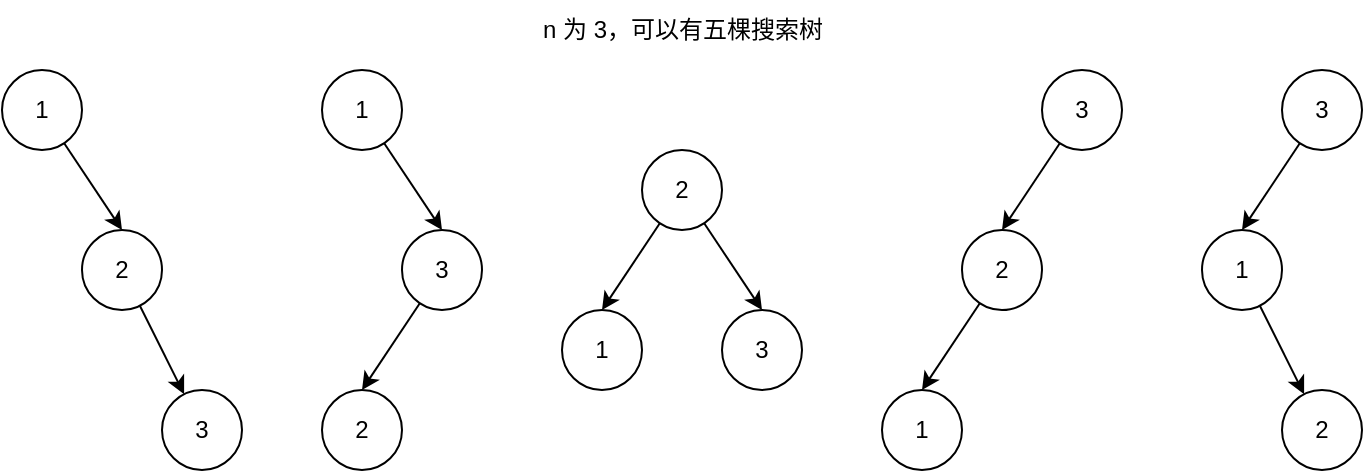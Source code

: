 <mxfile version="24.7.17">
  <diagram name="第 1 页" id="HisrXVa3QNi4LKDitMKO">
    <mxGraphModel dx="954" dy="727" grid="1" gridSize="10" guides="1" tooltips="1" connect="1" arrows="1" fold="1" page="1" pageScale="1" pageWidth="827" pageHeight="1169" math="0" shadow="0">
      <root>
        <mxCell id="0" />
        <mxCell id="1" parent="0" />
        <mxCell id="wTe-GD2RQ0ojT4zL2Bbi-17" style="rounded=0;orthogonalLoop=1;jettySize=auto;html=1;" edge="1" parent="1" source="wTe-GD2RQ0ojT4zL2Bbi-1" target="wTe-GD2RQ0ojT4zL2Bbi-3">
          <mxGeometry relative="1" as="geometry" />
        </mxCell>
        <mxCell id="wTe-GD2RQ0ojT4zL2Bbi-1" value="2" style="ellipse;whiteSpace=wrap;html=1;aspect=fixed;" vertex="1" parent="1">
          <mxGeometry x="80" y="160" width="40" height="40" as="geometry" />
        </mxCell>
        <mxCell id="wTe-GD2RQ0ojT4zL2Bbi-18" style="rounded=0;orthogonalLoop=1;jettySize=auto;html=1;entryX=0.5;entryY=0;entryDx=0;entryDy=0;" edge="1" parent="1" source="wTe-GD2RQ0ojT4zL2Bbi-2" target="wTe-GD2RQ0ojT4zL2Bbi-1">
          <mxGeometry relative="1" as="geometry" />
        </mxCell>
        <mxCell id="wTe-GD2RQ0ojT4zL2Bbi-2" value="1" style="ellipse;whiteSpace=wrap;html=1;aspect=fixed;" vertex="1" parent="1">
          <mxGeometry x="40" y="80" width="40" height="40" as="geometry" />
        </mxCell>
        <mxCell id="wTe-GD2RQ0ojT4zL2Bbi-3" value="3" style="ellipse;whiteSpace=wrap;html=1;aspect=fixed;" vertex="1" parent="1">
          <mxGeometry x="120" y="240" width="40" height="40" as="geometry" />
        </mxCell>
        <mxCell id="wTe-GD2RQ0ojT4zL2Bbi-20" style="rounded=0;orthogonalLoop=1;jettySize=auto;html=1;entryX=0.5;entryY=0;entryDx=0;entryDy=0;" edge="1" parent="1" source="wTe-GD2RQ0ojT4zL2Bbi-4" target="wTe-GD2RQ0ojT4zL2Bbi-6">
          <mxGeometry relative="1" as="geometry" />
        </mxCell>
        <mxCell id="wTe-GD2RQ0ojT4zL2Bbi-4" value="3" style="ellipse;whiteSpace=wrap;html=1;aspect=fixed;" vertex="1" parent="1">
          <mxGeometry x="240" y="160" width="40" height="40" as="geometry" />
        </mxCell>
        <mxCell id="wTe-GD2RQ0ojT4zL2Bbi-19" style="rounded=0;orthogonalLoop=1;jettySize=auto;html=1;entryX=0.5;entryY=0;entryDx=0;entryDy=0;" edge="1" parent="1" source="wTe-GD2RQ0ojT4zL2Bbi-5" target="wTe-GD2RQ0ojT4zL2Bbi-4">
          <mxGeometry relative="1" as="geometry" />
        </mxCell>
        <mxCell id="wTe-GD2RQ0ojT4zL2Bbi-5" value="1" style="ellipse;whiteSpace=wrap;html=1;aspect=fixed;" vertex="1" parent="1">
          <mxGeometry x="200" y="80" width="40" height="40" as="geometry" />
        </mxCell>
        <mxCell id="wTe-GD2RQ0ojT4zL2Bbi-6" value="2" style="ellipse;whiteSpace=wrap;html=1;aspect=fixed;" vertex="1" parent="1">
          <mxGeometry x="200" y="240" width="40" height="40" as="geometry" />
        </mxCell>
        <mxCell id="wTe-GD2RQ0ojT4zL2Bbi-21" style="rounded=0;orthogonalLoop=1;jettySize=auto;html=1;entryX=0.5;entryY=0;entryDx=0;entryDy=0;" edge="1" parent="1" source="wTe-GD2RQ0ojT4zL2Bbi-7" target="wTe-GD2RQ0ojT4zL2Bbi-9">
          <mxGeometry relative="1" as="geometry" />
        </mxCell>
        <mxCell id="wTe-GD2RQ0ojT4zL2Bbi-22" style="rounded=0;orthogonalLoop=1;jettySize=auto;html=1;entryX=0.5;entryY=0;entryDx=0;entryDy=0;" edge="1" parent="1" source="wTe-GD2RQ0ojT4zL2Bbi-7" target="wTe-GD2RQ0ojT4zL2Bbi-8">
          <mxGeometry relative="1" as="geometry" />
        </mxCell>
        <mxCell id="wTe-GD2RQ0ojT4zL2Bbi-7" value="2" style="ellipse;whiteSpace=wrap;html=1;aspect=fixed;" vertex="1" parent="1">
          <mxGeometry x="360" y="120" width="40" height="40" as="geometry" />
        </mxCell>
        <mxCell id="wTe-GD2RQ0ojT4zL2Bbi-8" value="3" style="ellipse;whiteSpace=wrap;html=1;aspect=fixed;" vertex="1" parent="1">
          <mxGeometry x="400" y="200" width="40" height="40" as="geometry" />
        </mxCell>
        <mxCell id="wTe-GD2RQ0ojT4zL2Bbi-9" value="1" style="ellipse;whiteSpace=wrap;html=1;aspect=fixed;" vertex="1" parent="1">
          <mxGeometry x="320" y="200" width="40" height="40" as="geometry" />
        </mxCell>
        <mxCell id="wTe-GD2RQ0ojT4zL2Bbi-24" style="rounded=0;orthogonalLoop=1;jettySize=auto;html=1;entryX=0.5;entryY=0;entryDx=0;entryDy=0;" edge="1" parent="1" source="wTe-GD2RQ0ojT4zL2Bbi-10" target="wTe-GD2RQ0ojT4zL2Bbi-12">
          <mxGeometry relative="1" as="geometry" />
        </mxCell>
        <mxCell id="wTe-GD2RQ0ojT4zL2Bbi-10" value="2" style="ellipse;whiteSpace=wrap;html=1;aspect=fixed;" vertex="1" parent="1">
          <mxGeometry x="520" y="160" width="40" height="40" as="geometry" />
        </mxCell>
        <mxCell id="wTe-GD2RQ0ojT4zL2Bbi-23" style="rounded=0;orthogonalLoop=1;jettySize=auto;html=1;entryX=0.5;entryY=0;entryDx=0;entryDy=0;" edge="1" parent="1" source="wTe-GD2RQ0ojT4zL2Bbi-11" target="wTe-GD2RQ0ojT4zL2Bbi-10">
          <mxGeometry relative="1" as="geometry" />
        </mxCell>
        <mxCell id="wTe-GD2RQ0ojT4zL2Bbi-11" value="3" style="ellipse;whiteSpace=wrap;html=1;aspect=fixed;" vertex="1" parent="1">
          <mxGeometry x="560" y="80" width="40" height="40" as="geometry" />
        </mxCell>
        <mxCell id="wTe-GD2RQ0ojT4zL2Bbi-12" value="1" style="ellipse;whiteSpace=wrap;html=1;aspect=fixed;" vertex="1" parent="1">
          <mxGeometry x="480" y="240" width="40" height="40" as="geometry" />
        </mxCell>
        <mxCell id="wTe-GD2RQ0ojT4zL2Bbi-26" style="rounded=0;orthogonalLoop=1;jettySize=auto;html=1;" edge="1" parent="1" source="wTe-GD2RQ0ojT4zL2Bbi-13" target="wTe-GD2RQ0ojT4zL2Bbi-15">
          <mxGeometry relative="1" as="geometry" />
        </mxCell>
        <mxCell id="wTe-GD2RQ0ojT4zL2Bbi-13" value="1" style="ellipse;whiteSpace=wrap;html=1;aspect=fixed;" vertex="1" parent="1">
          <mxGeometry x="640" y="160" width="40" height="40" as="geometry" />
        </mxCell>
        <mxCell id="wTe-GD2RQ0ojT4zL2Bbi-25" style="rounded=0;orthogonalLoop=1;jettySize=auto;html=1;entryX=0.5;entryY=0;entryDx=0;entryDy=0;" edge="1" parent="1" source="wTe-GD2RQ0ojT4zL2Bbi-14" target="wTe-GD2RQ0ojT4zL2Bbi-13">
          <mxGeometry relative="1" as="geometry" />
        </mxCell>
        <mxCell id="wTe-GD2RQ0ojT4zL2Bbi-14" value="3" style="ellipse;whiteSpace=wrap;html=1;aspect=fixed;" vertex="1" parent="1">
          <mxGeometry x="680" y="80" width="40" height="40" as="geometry" />
        </mxCell>
        <mxCell id="wTe-GD2RQ0ojT4zL2Bbi-15" value="2" style="ellipse;whiteSpace=wrap;html=1;aspect=fixed;" vertex="1" parent="1">
          <mxGeometry x="680" y="240" width="40" height="40" as="geometry" />
        </mxCell>
        <mxCell id="wTe-GD2RQ0ojT4zL2Bbi-27" value="n 为 3，可以有五棵搜索树" style="text;html=1;align=center;verticalAlign=middle;resizable=0;points=[];autosize=1;strokeColor=none;fillColor=none;" vertex="1" parent="1">
          <mxGeometry x="300" y="45" width="160" height="30" as="geometry" />
        </mxCell>
      </root>
    </mxGraphModel>
  </diagram>
</mxfile>
